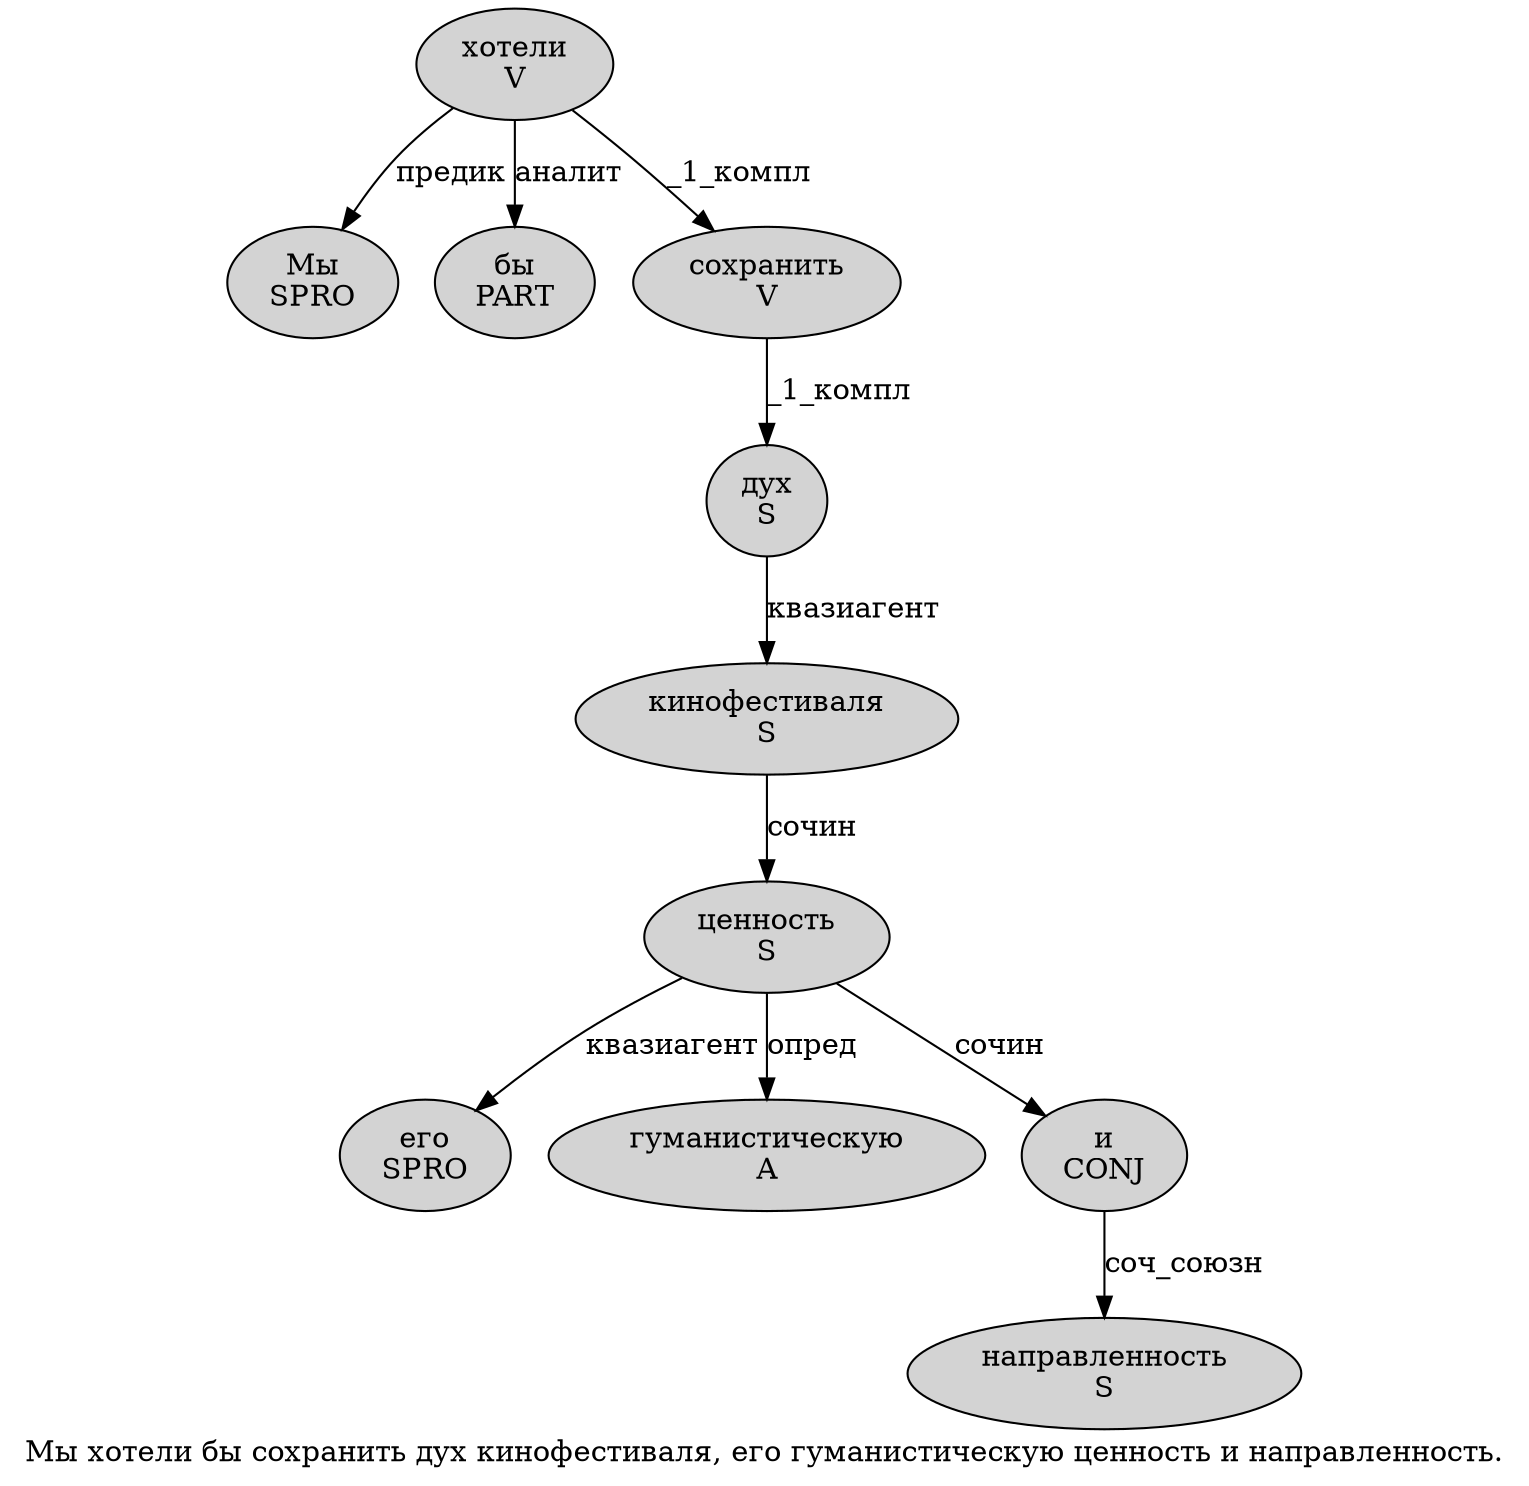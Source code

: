 digraph SENTENCE_587 {
	graph [label="Мы хотели бы сохранить дух кинофестиваля, его гуманистическую ценность и направленность."]
	node [style=filled]
		0 [label="Мы
SPRO" color="" fillcolor=lightgray penwidth=1 shape=ellipse]
		1 [label="хотели
V" color="" fillcolor=lightgray penwidth=1 shape=ellipse]
		2 [label="бы
PART" color="" fillcolor=lightgray penwidth=1 shape=ellipse]
		3 [label="сохранить
V" color="" fillcolor=lightgray penwidth=1 shape=ellipse]
		4 [label="дух
S" color="" fillcolor=lightgray penwidth=1 shape=ellipse]
		5 [label="кинофестиваля
S" color="" fillcolor=lightgray penwidth=1 shape=ellipse]
		7 [label="его
SPRO" color="" fillcolor=lightgray penwidth=1 shape=ellipse]
		8 [label="гуманистическую
A" color="" fillcolor=lightgray penwidth=1 shape=ellipse]
		9 [label="ценность
S" color="" fillcolor=lightgray penwidth=1 shape=ellipse]
		10 [label="и
CONJ" color="" fillcolor=lightgray penwidth=1 shape=ellipse]
		11 [label="направленность
S" color="" fillcolor=lightgray penwidth=1 shape=ellipse]
			3 -> 4 [label="_1_компл"]
			4 -> 5 [label="квазиагент"]
			9 -> 7 [label="квазиагент"]
			9 -> 8 [label="опред"]
			9 -> 10 [label="сочин"]
			5 -> 9 [label="сочин"]
			1 -> 0 [label="предик"]
			1 -> 2 [label="аналит"]
			1 -> 3 [label="_1_компл"]
			10 -> 11 [label="соч_союзн"]
}